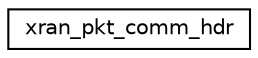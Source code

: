 digraph "Graphical Class Hierarchy"
{
 // LATEX_PDF_SIZE
  edge [fontname="Helvetica",fontsize="10",labelfontname="Helvetica",labelfontsize="10"];
  node [fontname="Helvetica",fontsize="10",shape=record];
  rankdir="LR";
  Node0 [label="xran_pkt_comm_hdr",height=0.2,width=0.4,color="black", fillcolor="white", style="filled",URL="$structxran__pkt__comm__hdr.html",tooltip=" "];
}
